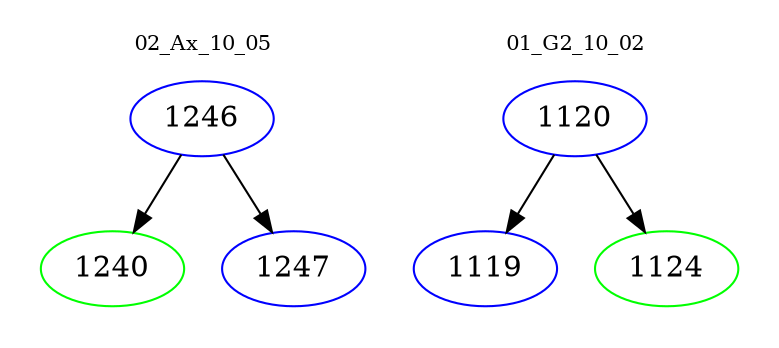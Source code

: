 digraph{
subgraph cluster_0 {
color = white
label = "02_Ax_10_05";
fontsize=10;
T0_1246 [label="1246", color="blue"]
T0_1246 -> T0_1240 [color="black"]
T0_1240 [label="1240", color="green"]
T0_1246 -> T0_1247 [color="black"]
T0_1247 [label="1247", color="blue"]
}
subgraph cluster_1 {
color = white
label = "01_G2_10_02";
fontsize=10;
T1_1120 [label="1120", color="blue"]
T1_1120 -> T1_1119 [color="black"]
T1_1119 [label="1119", color="blue"]
T1_1120 -> T1_1124 [color="black"]
T1_1124 [label="1124", color="green"]
}
}
